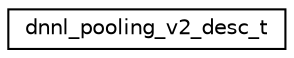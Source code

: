 digraph "Graphical Class Hierarchy"
{
 // LATEX_PDF_SIZE
  edge [fontname="Helvetica",fontsize="10",labelfontname="Helvetica",labelfontsize="10"];
  node [fontname="Helvetica",fontsize="10",shape=record];
  rankdir="LR";
  Node0 [label="dnnl_pooling_v2_desc_t",height=0.2,width=0.4,color="black", fillcolor="white", style="filled",URL="$structdnnl__pooling__v2__desc__t.html",tooltip="A descriptor of a pooling operation."];
}
